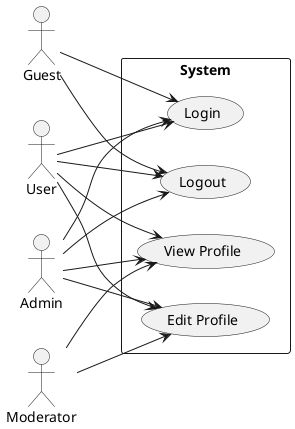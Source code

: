 @startuml fromGPT
left to right direction
skinparam packageStyle rectangle

actor User as "User"
actor Admin as "Admin"
actor Guest as "Guest"
actor Moderator as "Moderator"

rectangle "System" {
  usecase "Login" as UC1
  usecase "View Profile" as UC2
  usecase "Edit Profile" as UC3
  usecase "Logout" as UC4

  User --> UC1
  User --> UC2
  User --> UC3
  User --> UC4

  Admin --> UC1
  Admin --> UC2
  Admin --> UC3
  Admin --> UC4

  Guest --> UC1
  Guest --> UC4

  Moderator --> UC2
  Moderator --> UC3
}

@enduml
